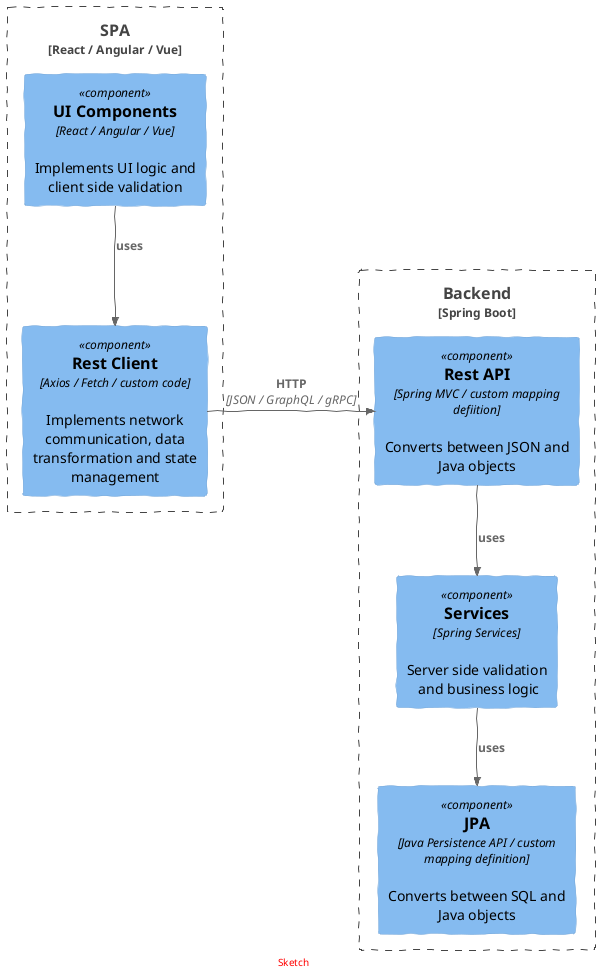 @startuml
!include <C4/C4>
!include <C4/C4_Container>
!include <C4/C4_Component>

SET_SKETCH_STYLE($bgColor="white", $footerWarning="Sketch", $footerText="")
LAYOUT_AS_SKETCH()

Boundary(spa, "SPA", "React / Angular / Vue") {
    Component(ui, "UI Components", "React / Angular / Vue", "Implements UI logic and client side validation")
    Component(client, "Rest Client", "Axios / Fetch / custom code", "Implements network communication, data transformation and state management")
    Rel(ui, client, "uses")
}

Boundary(backend, "Backend", "Spring Boot") {
    Component(mvc, "Rest API", "Spring MVC / custom mapping defiition", "Converts between JSON and Java objects")
    Component(services, "Services", "Spring Services", "Server side validation \n and business logic")
    Component(jpa, "JPA", "Java Persistence API / custom mapping definition", "Converts between SQL and Java objects")
    Rel(mvc, services, "uses")
    Rel(services, jpa, "uses")
}

Rel_R(client, mvc, "HTTP", "JSON / GraphQL / gRPC")

@enduml
